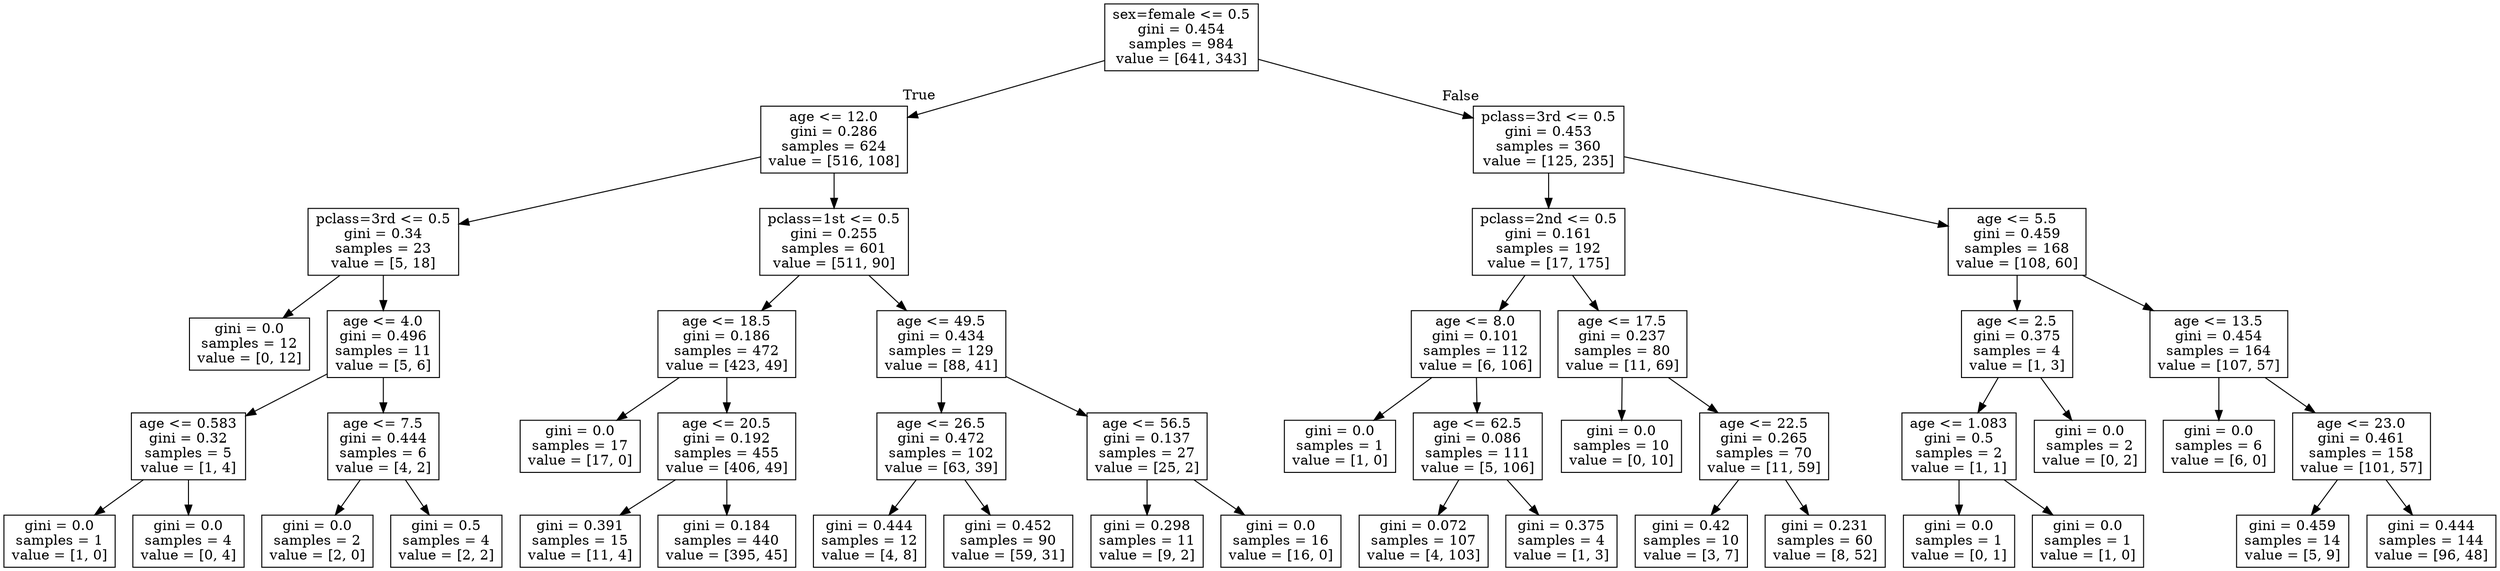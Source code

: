 digraph Tree {
node [shape=box] ;
0 [label="sex=female <= 0.5\ngini = 0.454\nsamples = 984\nvalue = [641, 343]"] ;
1 [label="age <= 12.0\ngini = 0.286\nsamples = 624\nvalue = [516, 108]"] ;
0 -> 1 [labeldistance=2.5, labelangle=45, headlabel="True"] ;
2 [label="pclass=3rd <= 0.5\ngini = 0.34\nsamples = 23\nvalue = [5, 18]"] ;
1 -> 2 ;
3 [label="gini = 0.0\nsamples = 12\nvalue = [0, 12]"] ;
2 -> 3 ;
4 [label="age <= 4.0\ngini = 0.496\nsamples = 11\nvalue = [5, 6]"] ;
2 -> 4 ;
5 [label="age <= 0.583\ngini = 0.32\nsamples = 5\nvalue = [1, 4]"] ;
4 -> 5 ;
6 [label="gini = 0.0\nsamples = 1\nvalue = [1, 0]"] ;
5 -> 6 ;
7 [label="gini = 0.0\nsamples = 4\nvalue = [0, 4]"] ;
5 -> 7 ;
8 [label="age <= 7.5\ngini = 0.444\nsamples = 6\nvalue = [4, 2]"] ;
4 -> 8 ;
9 [label="gini = 0.0\nsamples = 2\nvalue = [2, 0]"] ;
8 -> 9 ;
10 [label="gini = 0.5\nsamples = 4\nvalue = [2, 2]"] ;
8 -> 10 ;
11 [label="pclass=1st <= 0.5\ngini = 0.255\nsamples = 601\nvalue = [511, 90]"] ;
1 -> 11 ;
12 [label="age <= 18.5\ngini = 0.186\nsamples = 472\nvalue = [423, 49]"] ;
11 -> 12 ;
13 [label="gini = 0.0\nsamples = 17\nvalue = [17, 0]"] ;
12 -> 13 ;
14 [label="age <= 20.5\ngini = 0.192\nsamples = 455\nvalue = [406, 49]"] ;
12 -> 14 ;
15 [label="gini = 0.391\nsamples = 15\nvalue = [11, 4]"] ;
14 -> 15 ;
16 [label="gini = 0.184\nsamples = 440\nvalue = [395, 45]"] ;
14 -> 16 ;
17 [label="age <= 49.5\ngini = 0.434\nsamples = 129\nvalue = [88, 41]"] ;
11 -> 17 ;
18 [label="age <= 26.5\ngini = 0.472\nsamples = 102\nvalue = [63, 39]"] ;
17 -> 18 ;
19 [label="gini = 0.444\nsamples = 12\nvalue = [4, 8]"] ;
18 -> 19 ;
20 [label="gini = 0.452\nsamples = 90\nvalue = [59, 31]"] ;
18 -> 20 ;
21 [label="age <= 56.5\ngini = 0.137\nsamples = 27\nvalue = [25, 2]"] ;
17 -> 21 ;
22 [label="gini = 0.298\nsamples = 11\nvalue = [9, 2]"] ;
21 -> 22 ;
23 [label="gini = 0.0\nsamples = 16\nvalue = [16, 0]"] ;
21 -> 23 ;
24 [label="pclass=3rd <= 0.5\ngini = 0.453\nsamples = 360\nvalue = [125, 235]"] ;
0 -> 24 [labeldistance=2.5, labelangle=-45, headlabel="False"] ;
25 [label="pclass=2nd <= 0.5\ngini = 0.161\nsamples = 192\nvalue = [17, 175]"] ;
24 -> 25 ;
26 [label="age <= 8.0\ngini = 0.101\nsamples = 112\nvalue = [6, 106]"] ;
25 -> 26 ;
27 [label="gini = 0.0\nsamples = 1\nvalue = [1, 0]"] ;
26 -> 27 ;
28 [label="age <= 62.5\ngini = 0.086\nsamples = 111\nvalue = [5, 106]"] ;
26 -> 28 ;
29 [label="gini = 0.072\nsamples = 107\nvalue = [4, 103]"] ;
28 -> 29 ;
30 [label="gini = 0.375\nsamples = 4\nvalue = [1, 3]"] ;
28 -> 30 ;
31 [label="age <= 17.5\ngini = 0.237\nsamples = 80\nvalue = [11, 69]"] ;
25 -> 31 ;
32 [label="gini = 0.0\nsamples = 10\nvalue = [0, 10]"] ;
31 -> 32 ;
33 [label="age <= 22.5\ngini = 0.265\nsamples = 70\nvalue = [11, 59]"] ;
31 -> 33 ;
34 [label="gini = 0.42\nsamples = 10\nvalue = [3, 7]"] ;
33 -> 34 ;
35 [label="gini = 0.231\nsamples = 60\nvalue = [8, 52]"] ;
33 -> 35 ;
36 [label="age <= 5.5\ngini = 0.459\nsamples = 168\nvalue = [108, 60]"] ;
24 -> 36 ;
37 [label="age <= 2.5\ngini = 0.375\nsamples = 4\nvalue = [1, 3]"] ;
36 -> 37 ;
38 [label="age <= 1.083\ngini = 0.5\nsamples = 2\nvalue = [1, 1]"] ;
37 -> 38 ;
39 [label="gini = 0.0\nsamples = 1\nvalue = [0, 1]"] ;
38 -> 39 ;
40 [label="gini = 0.0\nsamples = 1\nvalue = [1, 0]"] ;
38 -> 40 ;
41 [label="gini = 0.0\nsamples = 2\nvalue = [0, 2]"] ;
37 -> 41 ;
42 [label="age <= 13.5\ngini = 0.454\nsamples = 164\nvalue = [107, 57]"] ;
36 -> 42 ;
43 [label="gini = 0.0\nsamples = 6\nvalue = [6, 0]"] ;
42 -> 43 ;
44 [label="age <= 23.0\ngini = 0.461\nsamples = 158\nvalue = [101, 57]"] ;
42 -> 44 ;
45 [label="gini = 0.459\nsamples = 14\nvalue = [5, 9]"] ;
44 -> 45 ;
46 [label="gini = 0.444\nsamples = 144\nvalue = [96, 48]"] ;
44 -> 46 ;
}